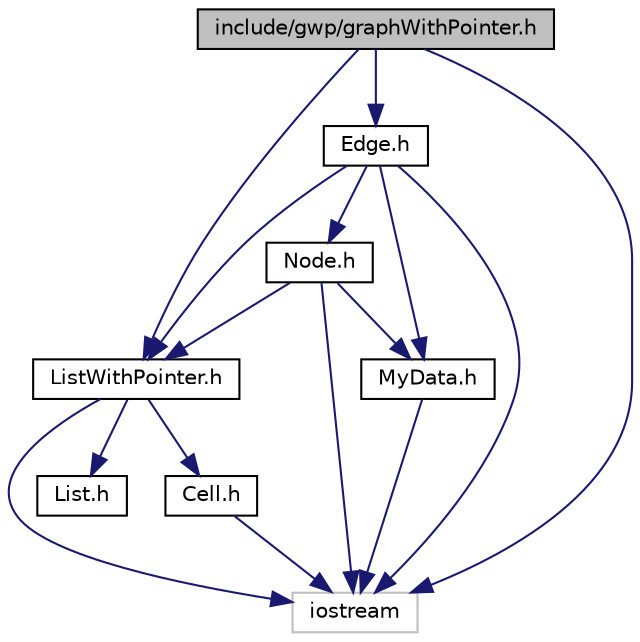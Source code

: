 digraph "include/gwp/graphWithPointer.h"
{
  edge [fontname="Helvetica",fontsize="10",labelfontname="Helvetica",labelfontsize="10"];
  node [fontname="Helvetica",fontsize="10",shape=record];
  Node1 [label="include/gwp/graphWithPointer.h",height=0.2,width=0.4,color="black", fillcolor="grey75", style="filled", fontcolor="black"];
  Node1 -> Node2 [color="midnightblue",fontsize="10",style="solid",fontname="Helvetica"];
  Node2 [label="iostream",height=0.2,width=0.4,color="grey75", fillcolor="white", style="filled"];
  Node1 -> Node3 [color="midnightblue",fontsize="10",style="solid",fontname="Helvetica"];
  Node3 [label="Edge.h",height=0.2,width=0.4,color="black", fillcolor="white", style="filled",URL="$_edge_8h.html"];
  Node3 -> Node2 [color="midnightblue",fontsize="10",style="solid",fontname="Helvetica"];
  Node3 -> Node4 [color="midnightblue",fontsize="10",style="solid",fontname="Helvetica"];
  Node4 [label="Node.h",height=0.2,width=0.4,color="black", fillcolor="white", style="filled",URL="$gwp_2_node_8h.html"];
  Node4 -> Node2 [color="midnightblue",fontsize="10",style="solid",fontname="Helvetica"];
  Node4 -> Node5 [color="midnightblue",fontsize="10",style="solid",fontname="Helvetica"];
  Node5 [label="MyData.h",height=0.2,width=0.4,color="black", fillcolor="white", style="filled",URL="$_my_data_8h.html"];
  Node5 -> Node2 [color="midnightblue",fontsize="10",style="solid",fontname="Helvetica"];
  Node4 -> Node6 [color="midnightblue",fontsize="10",style="solid",fontname="Helvetica"];
  Node6 [label="ListWithPointer.h",height=0.2,width=0.4,color="black", fillcolor="white", style="filled",URL="$_list_with_pointer_8h.html"];
  Node6 -> Node2 [color="midnightblue",fontsize="10",style="solid",fontname="Helvetica"];
  Node6 -> Node7 [color="midnightblue",fontsize="10",style="solid",fontname="Helvetica"];
  Node7 [label="List.h",height=0.2,width=0.4,color="black", fillcolor="white", style="filled",URL="$gwp_2_list_8h.html"];
  Node6 -> Node8 [color="midnightblue",fontsize="10",style="solid",fontname="Helvetica"];
  Node8 [label="Cell.h",height=0.2,width=0.4,color="black", fillcolor="white", style="filled",URL="$_cell_8h.html"];
  Node8 -> Node2 [color="midnightblue",fontsize="10",style="solid",fontname="Helvetica"];
  Node3 -> Node5 [color="midnightblue",fontsize="10",style="solid",fontname="Helvetica"];
  Node3 -> Node6 [color="midnightblue",fontsize="10",style="solid",fontname="Helvetica"];
  Node1 -> Node6 [color="midnightblue",fontsize="10",style="solid",fontname="Helvetica"];
}
